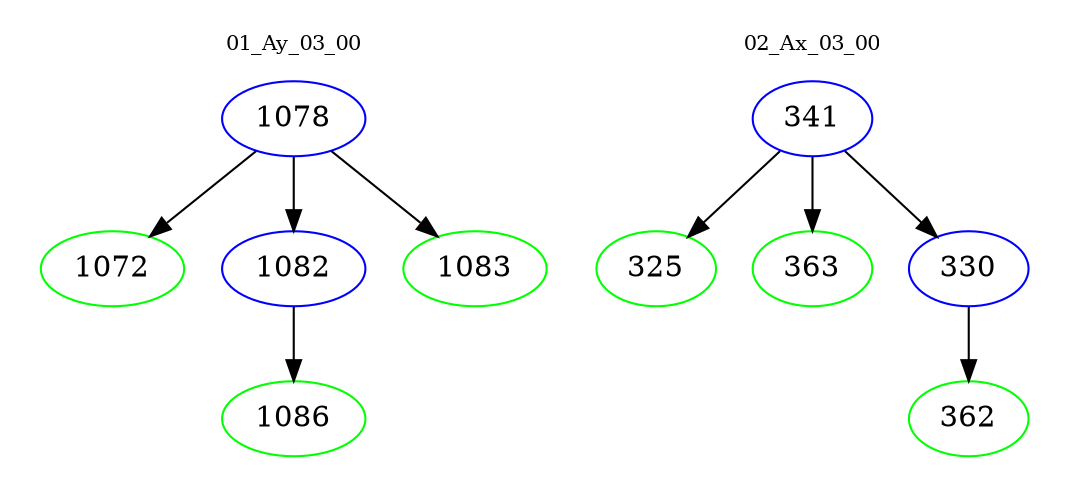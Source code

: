digraph{
subgraph cluster_0 {
color = white
label = "01_Ay_03_00";
fontsize=10;
T0_1078 [label="1078", color="blue"]
T0_1078 -> T0_1072 [color="black"]
T0_1072 [label="1072", color="green"]
T0_1078 -> T0_1082 [color="black"]
T0_1082 [label="1082", color="blue"]
T0_1082 -> T0_1086 [color="black"]
T0_1086 [label="1086", color="green"]
T0_1078 -> T0_1083 [color="black"]
T0_1083 [label="1083", color="green"]
}
subgraph cluster_1 {
color = white
label = "02_Ax_03_00";
fontsize=10;
T1_341 [label="341", color="blue"]
T1_341 -> T1_325 [color="black"]
T1_325 [label="325", color="green"]
T1_341 -> T1_363 [color="black"]
T1_363 [label="363", color="green"]
T1_341 -> T1_330 [color="black"]
T1_330 [label="330", color="blue"]
T1_330 -> T1_362 [color="black"]
T1_362 [label="362", color="green"]
}
}
